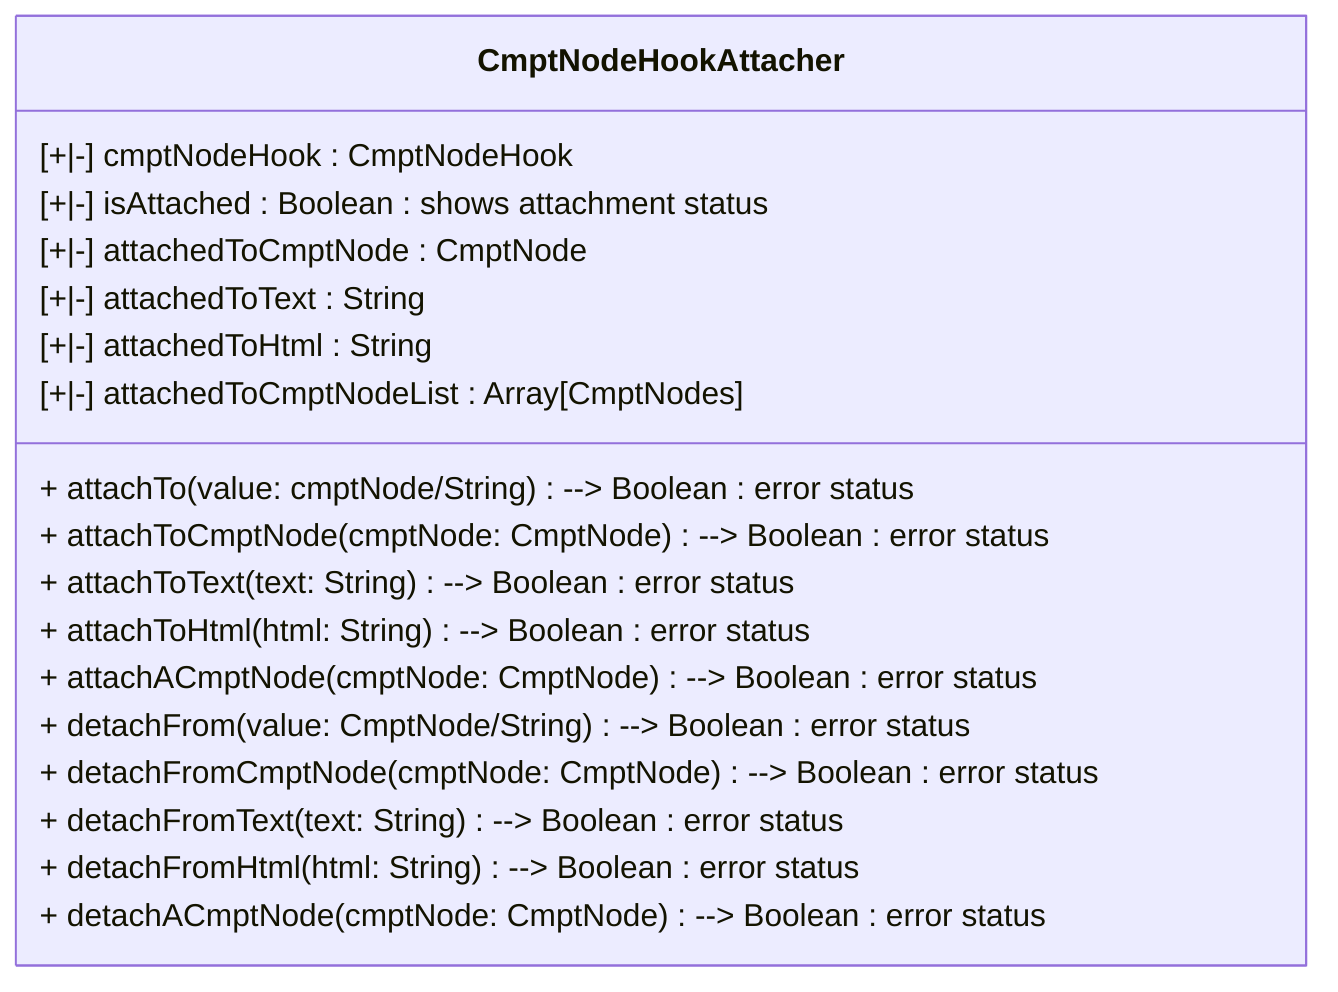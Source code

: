 classDiagram
class CmptNodeHookAttacher {
   [+|-] cmptNodeHook : CmptNodeHook
   [+|-] isAttached : Boolean : shows attachment status
   [+|-] attachedToCmptNode : CmptNode
   [+|-] attachedToText : String
   [+|-] attachedToHtml : String
   [+|-] attachedToCmptNodeList : Array[CmptNodes]

   + attachTo (value: cmptNode/String) --> Boolean : error status

   + attachToCmptNode (cmptNode: CmptNode) --> Boolean : error status

   + attachToText (text: String) --> Boolean : error status

   + attachToHtml (html: String) --> Boolean : error status

   + attachACmptNode (cmptNode: CmptNode) --> Boolean : error status


   + detachFrom (value: CmptNode/String) --> Boolean : error status

   + detachFromCmptNode (cmptNode: CmptNode) --> Boolean : error status

   + detachFromText (text: String) --> Boolean : error status

   + detachFromHtml (html: String) --> Boolean : error status

   + detachACmptNode (cmptNode: CmptNode) --> Boolean : error status

}